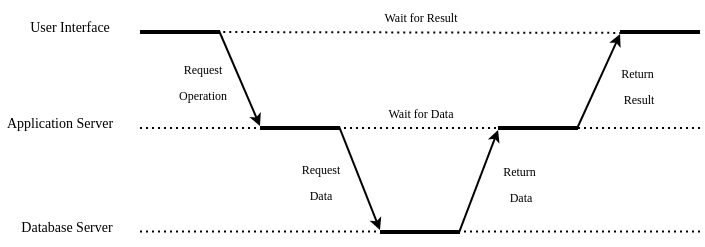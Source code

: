 <mxfile version="13.6.5" type="github">
  <diagram id="uuW6rX7aH9Ojl2rIszeO" name="Page-1">
    <mxGraphModel dx="424" dy="224" grid="1" gridSize="10" guides="1" tooltips="1" connect="1" arrows="1" fold="1" page="1" pageScale="1" pageWidth="850" pageHeight="1100" background="none" math="0" shadow="0" extFonts="Old Standard TT^https://fonts.googleapis.com/css?family=Old+Standard+TT">
      <root>
        <mxCell id="0" />
        <mxCell id="1" parent="0" />
        <mxCell id="AuxZQYyjT9rtBiiQ9wMm-1" value="" style="line;strokeWidth=2;fillColor=none;align=left;verticalAlign=middle;spacingTop=-1;spacingLeft=3;spacingRight=3;rotatable=0;labelPosition=right;points=[];portConstraint=eastwest;" vertex="1" parent="1">
          <mxGeometry x="240" y="156" width="40" height="8" as="geometry" />
        </mxCell>
        <mxCell id="AuxZQYyjT9rtBiiQ9wMm-2" value="" style="line;strokeWidth=2;fillColor=none;align=left;verticalAlign=middle;spacingTop=-1;spacingLeft=3;spacingRight=3;rotatable=0;labelPosition=right;points=[];portConstraint=eastwest;" vertex="1" parent="1">
          <mxGeometry x="480" y="156" width="40" height="8" as="geometry" />
        </mxCell>
        <mxCell id="AuxZQYyjT9rtBiiQ9wMm-3" value="" style="line;strokeWidth=2;fillColor=none;align=left;verticalAlign=middle;spacingTop=-1;spacingLeft=3;spacingRight=3;rotatable=0;labelPosition=right;points=[];portConstraint=eastwest;" vertex="1" parent="1">
          <mxGeometry x="300" y="204" width="40" height="8" as="geometry" />
        </mxCell>
        <mxCell id="AuxZQYyjT9rtBiiQ9wMm-4" value="" style="line;strokeWidth=2;fillColor=none;align=left;verticalAlign=middle;spacingTop=-1;spacingLeft=3;spacingRight=3;rotatable=0;labelPosition=right;points=[];portConstraint=eastwest;" vertex="1" parent="1">
          <mxGeometry x="419" y="204" width="40" height="8" as="geometry" />
        </mxCell>
        <mxCell id="AuxZQYyjT9rtBiiQ9wMm-5" value="" style="line;strokeWidth=2;fillColor=none;align=left;verticalAlign=middle;spacingTop=-1;spacingLeft=3;spacingRight=3;rotatable=0;labelPosition=right;points=[];portConstraint=eastwest;" vertex="1" parent="1">
          <mxGeometry x="360" y="256" width="40" height="8" as="geometry" />
        </mxCell>
        <mxCell id="AuxZQYyjT9rtBiiQ9wMm-6" value="&lt;font style=&quot;font-size: 6px&quot; face=&quot;Old Standard TT&quot;&gt;Request&lt;br&gt;Operation&lt;/font&gt;" style="html=1;verticalAlign=bottom;endArrow=classic;entryX=0;entryY=0.377;entryDx=0;entryDy=0;entryPerimeter=0;exitX=0.988;exitY=0.421;exitDx=0;exitDy=0;exitPerimeter=0;endSize=3;startSize=1;endFill=1;labelBackgroundColor=none;" edge="1" parent="1" target="AuxZQYyjT9rtBiiQ9wMm-3">
          <mxGeometry x="0.263" y="-24" width="80" relative="1" as="geometry">
            <mxPoint x="279.52" y="159.368" as="sourcePoint" />
            <mxPoint x="300" y="208.928" as="targetPoint" />
            <mxPoint as="offset" />
          </mxGeometry>
        </mxCell>
        <mxCell id="AuxZQYyjT9rtBiiQ9wMm-7" value="&lt;font style=&quot;font-size: 6px&quot; face=&quot;Old Standard TT&quot;&gt;Request&lt;br&gt;Data&lt;br&gt;&lt;/font&gt;" style="html=1;verticalAlign=bottom;endArrow=classic;entryX=0;entryY=0.377;entryDx=0;entryDy=0;entryPerimeter=0;exitX=0.989;exitY=0.479;exitDx=0;exitDy=0;exitPerimeter=0;endSize=3;startSize=1;endFill=1;labelBackgroundColor=none;" edge="1" parent="1" target="AuxZQYyjT9rtBiiQ9wMm-5">
          <mxGeometry x="0.263" y="-24" width="80" relative="1" as="geometry">
            <mxPoint x="339.56" y="207.332" as="sourcePoint" />
            <mxPoint x="360" y="255.996" as="targetPoint" />
            <mxPoint as="offset" />
          </mxGeometry>
        </mxCell>
        <mxCell id="AuxZQYyjT9rtBiiQ9wMm-10" value="&lt;font style=&quot;font-size: 6px&quot; face=&quot;Old Standard TT&quot;&gt;Return&amp;nbsp;&lt;br&gt;Data&lt;br&gt;&lt;/font&gt;" style="html=1;verticalAlign=bottom;endArrow=classic;endSize=3;startSize=1;endFill=1;labelBackgroundColor=none;exitX=0.985;exitY=0.575;exitDx=0;exitDy=0;exitPerimeter=0;entryX=0.001;entryY=0.622;entryDx=0;entryDy=0;entryPerimeter=0;" edge="1" parent="1" source="AuxZQYyjT9rtBiiQ9wMm-5" target="AuxZQYyjT9rtBiiQ9wMm-4">
          <mxGeometry x="-0.247" y="-25" width="80" relative="1" as="geometry">
            <mxPoint x="400" y="261" as="sourcePoint" />
            <mxPoint x="419" y="208" as="targetPoint" />
            <mxPoint as="offset" />
          </mxGeometry>
        </mxCell>
        <mxCell id="AuxZQYyjT9rtBiiQ9wMm-11" value="&lt;font style=&quot;font-size: 6px&quot; face=&quot;Old Standard TT&quot;&gt;Return&amp;nbsp;&lt;br&gt;Result&lt;br&gt;&lt;/font&gt;" style="html=1;verticalAlign=bottom;endArrow=classic;endSize=3;startSize=1;endFill=1;labelBackgroundColor=none;exitX=0.988;exitY=0.532;exitDx=0;exitDy=0;exitPerimeter=0;entryX=0.001;entryY=0.629;entryDx=0;entryDy=0;entryPerimeter=0;" edge="1" parent="1" source="AuxZQYyjT9rtBiiQ9wMm-4" target="AuxZQYyjT9rtBiiQ9wMm-2">
          <mxGeometry x="-0.247" y="-25" width="80" relative="1" as="geometry">
            <mxPoint x="460.36" y="212.0" as="sourcePoint" />
            <mxPoint x="480.0" y="160.376" as="targetPoint" />
            <mxPoint as="offset" />
          </mxGeometry>
        </mxCell>
        <mxCell id="AuxZQYyjT9rtBiiQ9wMm-12" value="&lt;font face=&quot;Old Standard TT&quot; style=&quot;font-size: 6px&quot;&gt;Wait for Data&lt;/font&gt;" style="html=1;verticalAlign=bottom;endArrow=none;dashed=1;endSize=8;dashPattern=1 2;labelBackgroundColor=none;strokeWidth=1;endFill=0;" edge="1" parent="1">
          <mxGeometry relative="1" as="geometry">
            <mxPoint x="520" y="208" as="sourcePoint" />
            <mxPoint x="240" y="208" as="targetPoint" />
          </mxGeometry>
        </mxCell>
        <mxCell id="AuxZQYyjT9rtBiiQ9wMm-13" value="&lt;font face=&quot;Old Standard TT&quot;&gt;&lt;span style=&quot;font-size: 6px&quot;&gt;Wait for Result&lt;/span&gt;&lt;/font&gt;" style="html=1;verticalAlign=bottom;endArrow=none;dashed=1;endSize=8;dashPattern=1 2;labelBackgroundColor=none;strokeWidth=1;endFill=0;exitX=0.016;exitY=0.556;exitDx=0;exitDy=0;exitPerimeter=0;" edge="1" parent="1" source="AuxZQYyjT9rtBiiQ9wMm-2">
          <mxGeometry relative="1" as="geometry">
            <mxPoint x="420.36" y="159.9" as="sourcePoint" />
            <mxPoint x="280" y="160" as="targetPoint" />
          </mxGeometry>
        </mxCell>
        <mxCell id="AuxZQYyjT9rtBiiQ9wMm-14" value="&lt;font face=&quot;Old Standard TT&quot; style=&quot;font-size: 7px&quot;&gt;User Interface&lt;/font&gt;" style="text;html=1;strokeColor=none;fillColor=none;align=center;verticalAlign=middle;whiteSpace=wrap;rounded=0;" vertex="1" parent="1">
          <mxGeometry x="180" y="148" width="50" height="16" as="geometry" />
        </mxCell>
        <mxCell id="AuxZQYyjT9rtBiiQ9wMm-16" value="&lt;font face=&quot;Old Standard TT&quot; style=&quot;font-size: 7px&quot;&gt;Application Server&lt;br&gt;&lt;/font&gt;" style="text;html=1;strokeColor=none;fillColor=none;align=center;verticalAlign=middle;whiteSpace=wrap;rounded=0;" vertex="1" parent="1">
          <mxGeometry x="170" y="196" width="60" height="16" as="geometry" />
        </mxCell>
        <mxCell id="AuxZQYyjT9rtBiiQ9wMm-17" value="" style="html=1;verticalAlign=bottom;endArrow=none;dashed=1;endSize=8;dashPattern=1 2;labelBackgroundColor=none;strokeWidth=1;endFill=0;entryX=1;entryY=0.75;entryDx=0;entryDy=0;" edge="1" parent="1">
          <mxGeometry relative="1" as="geometry">
            <mxPoint x="520" y="259.8" as="sourcePoint" />
            <mxPoint x="240" y="259.8" as="targetPoint" />
          </mxGeometry>
        </mxCell>
        <mxCell id="AuxZQYyjT9rtBiiQ9wMm-18" value="&lt;font face=&quot;Old Standard TT&quot; style=&quot;font-size: 7px&quot;&gt;Database Server&lt;/font&gt;" style="text;html=1;strokeColor=none;fillColor=none;align=center;verticalAlign=middle;whiteSpace=wrap;rounded=0;" vertex="1" parent="1">
          <mxGeometry x="177" y="248" width="53" height="16" as="geometry" />
        </mxCell>
      </root>
    </mxGraphModel>
  </diagram>
</mxfile>
